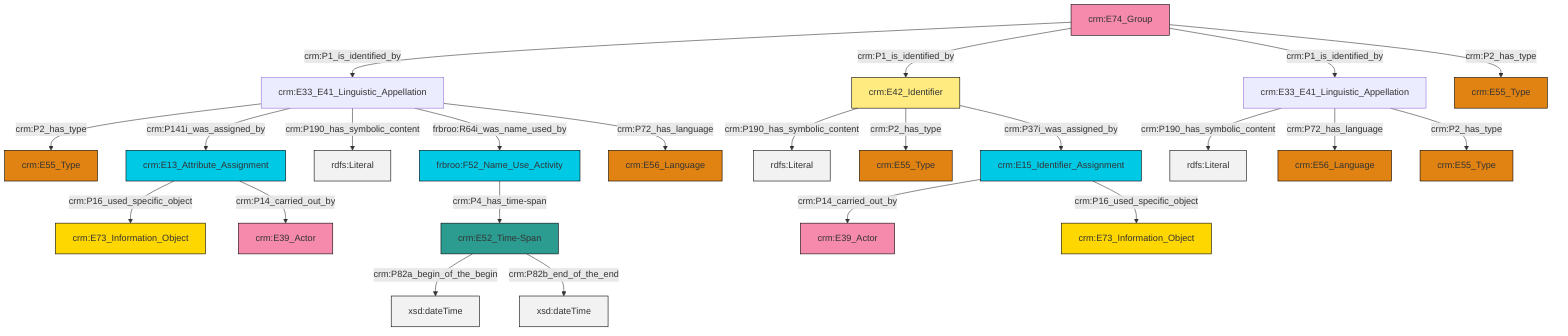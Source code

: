 graph TD
classDef Literal fill:#f2f2f2,stroke:#000000;
classDef CRM_Entity fill:#FFFFFF,stroke:#000000;
classDef Temporal_Entity fill:#00C9E6, stroke:#000000;
classDef Type fill:#E18312, stroke:#000000;
classDef Time-Span fill:#2C9C91, stroke:#000000;
classDef Appellation fill:#FFEB7F, stroke:#000000;
classDef Place fill:#008836, stroke:#000000;
classDef Persistent_Item fill:#B266B2, stroke:#000000;
classDef Conceptual_Object fill:#FFD700, stroke:#000000;
classDef Physical_Thing fill:#D2B48C, stroke:#000000;
classDef Actor fill:#f58aad, stroke:#000000;
classDef PC_Classes fill:#4ce600, stroke:#000000;
classDef Multi fill:#cccccc,stroke:#000000;

0["frbroo:F52_Name_Use_Activity"]:::Temporal_Entity -->|crm:P4_has_time-span| 1["crm:E52_Time-Span"]:::Time-Span
1["crm:E52_Time-Span"]:::Time-Span -->|crm:P82a_begin_of_the_begin| 2[xsd:dateTime]:::Literal
5["crm:E13_Attribute_Assignment"]:::Temporal_Entity -->|crm:P16_used_specific_object| 6["crm:E73_Information_Object"]:::Conceptual_Object
7["crm:E33_E41_Linguistic_Appellation"]:::Default -->|crm:P190_has_symbolic_content| 8[rdfs:Literal]:::Literal
9["crm:E74_Group"]:::Actor -->|crm:P1_is_identified_by| 10["crm:E33_E41_Linguistic_Appellation"]:::Default
9["crm:E74_Group"]:::Actor -->|crm:P1_is_identified_by| 11["crm:E42_Identifier"]:::Appellation
10["crm:E33_E41_Linguistic_Appellation"]:::Default -->|crm:P2_has_type| 16["crm:E55_Type"]:::Type
9["crm:E74_Group"]:::Actor -->|crm:P1_is_identified_by| 7["crm:E33_E41_Linguistic_Appellation"]:::Default
9["crm:E74_Group"]:::Actor -->|crm:P2_has_type| 19["crm:E55_Type"]:::Type
10["crm:E33_E41_Linguistic_Appellation"]:::Default -->|crm:P141i_was_assigned_by| 5["crm:E13_Attribute_Assignment"]:::Temporal_Entity
11["crm:E42_Identifier"]:::Appellation -->|crm:P190_has_symbolic_content| 20[rdfs:Literal]:::Literal
11["crm:E42_Identifier"]:::Appellation -->|crm:P2_has_type| 21["crm:E55_Type"]:::Type
7["crm:E33_E41_Linguistic_Appellation"]:::Default -->|crm:P72_has_language| 3["crm:E56_Language"]:::Type
23["crm:E15_Identifier_Assignment"]:::Temporal_Entity -->|crm:P14_carried_out_by| 24["crm:E39_Actor"]:::Actor
10["crm:E33_E41_Linguistic_Appellation"]:::Default -->|crm:P190_has_symbolic_content| 27[rdfs:Literal]:::Literal
10["crm:E33_E41_Linguistic_Appellation"]:::Default -->|frbroo:R64i_was_name_used_by| 0["frbroo:F52_Name_Use_Activity"]:::Temporal_Entity
10["crm:E33_E41_Linguistic_Appellation"]:::Default -->|crm:P72_has_language| 25["crm:E56_Language"]:::Type
7["crm:E33_E41_Linguistic_Appellation"]:::Default -->|crm:P2_has_type| 34["crm:E55_Type"]:::Type
1["crm:E52_Time-Span"]:::Time-Span -->|crm:P82b_end_of_the_end| 35[xsd:dateTime]:::Literal
23["crm:E15_Identifier_Assignment"]:::Temporal_Entity -->|crm:P16_used_specific_object| 14["crm:E73_Information_Object"]:::Conceptual_Object
11["crm:E42_Identifier"]:::Appellation -->|crm:P37i_was_assigned_by| 23["crm:E15_Identifier_Assignment"]:::Temporal_Entity
5["crm:E13_Attribute_Assignment"]:::Temporal_Entity -->|crm:P14_carried_out_by| 28["crm:E39_Actor"]:::Actor